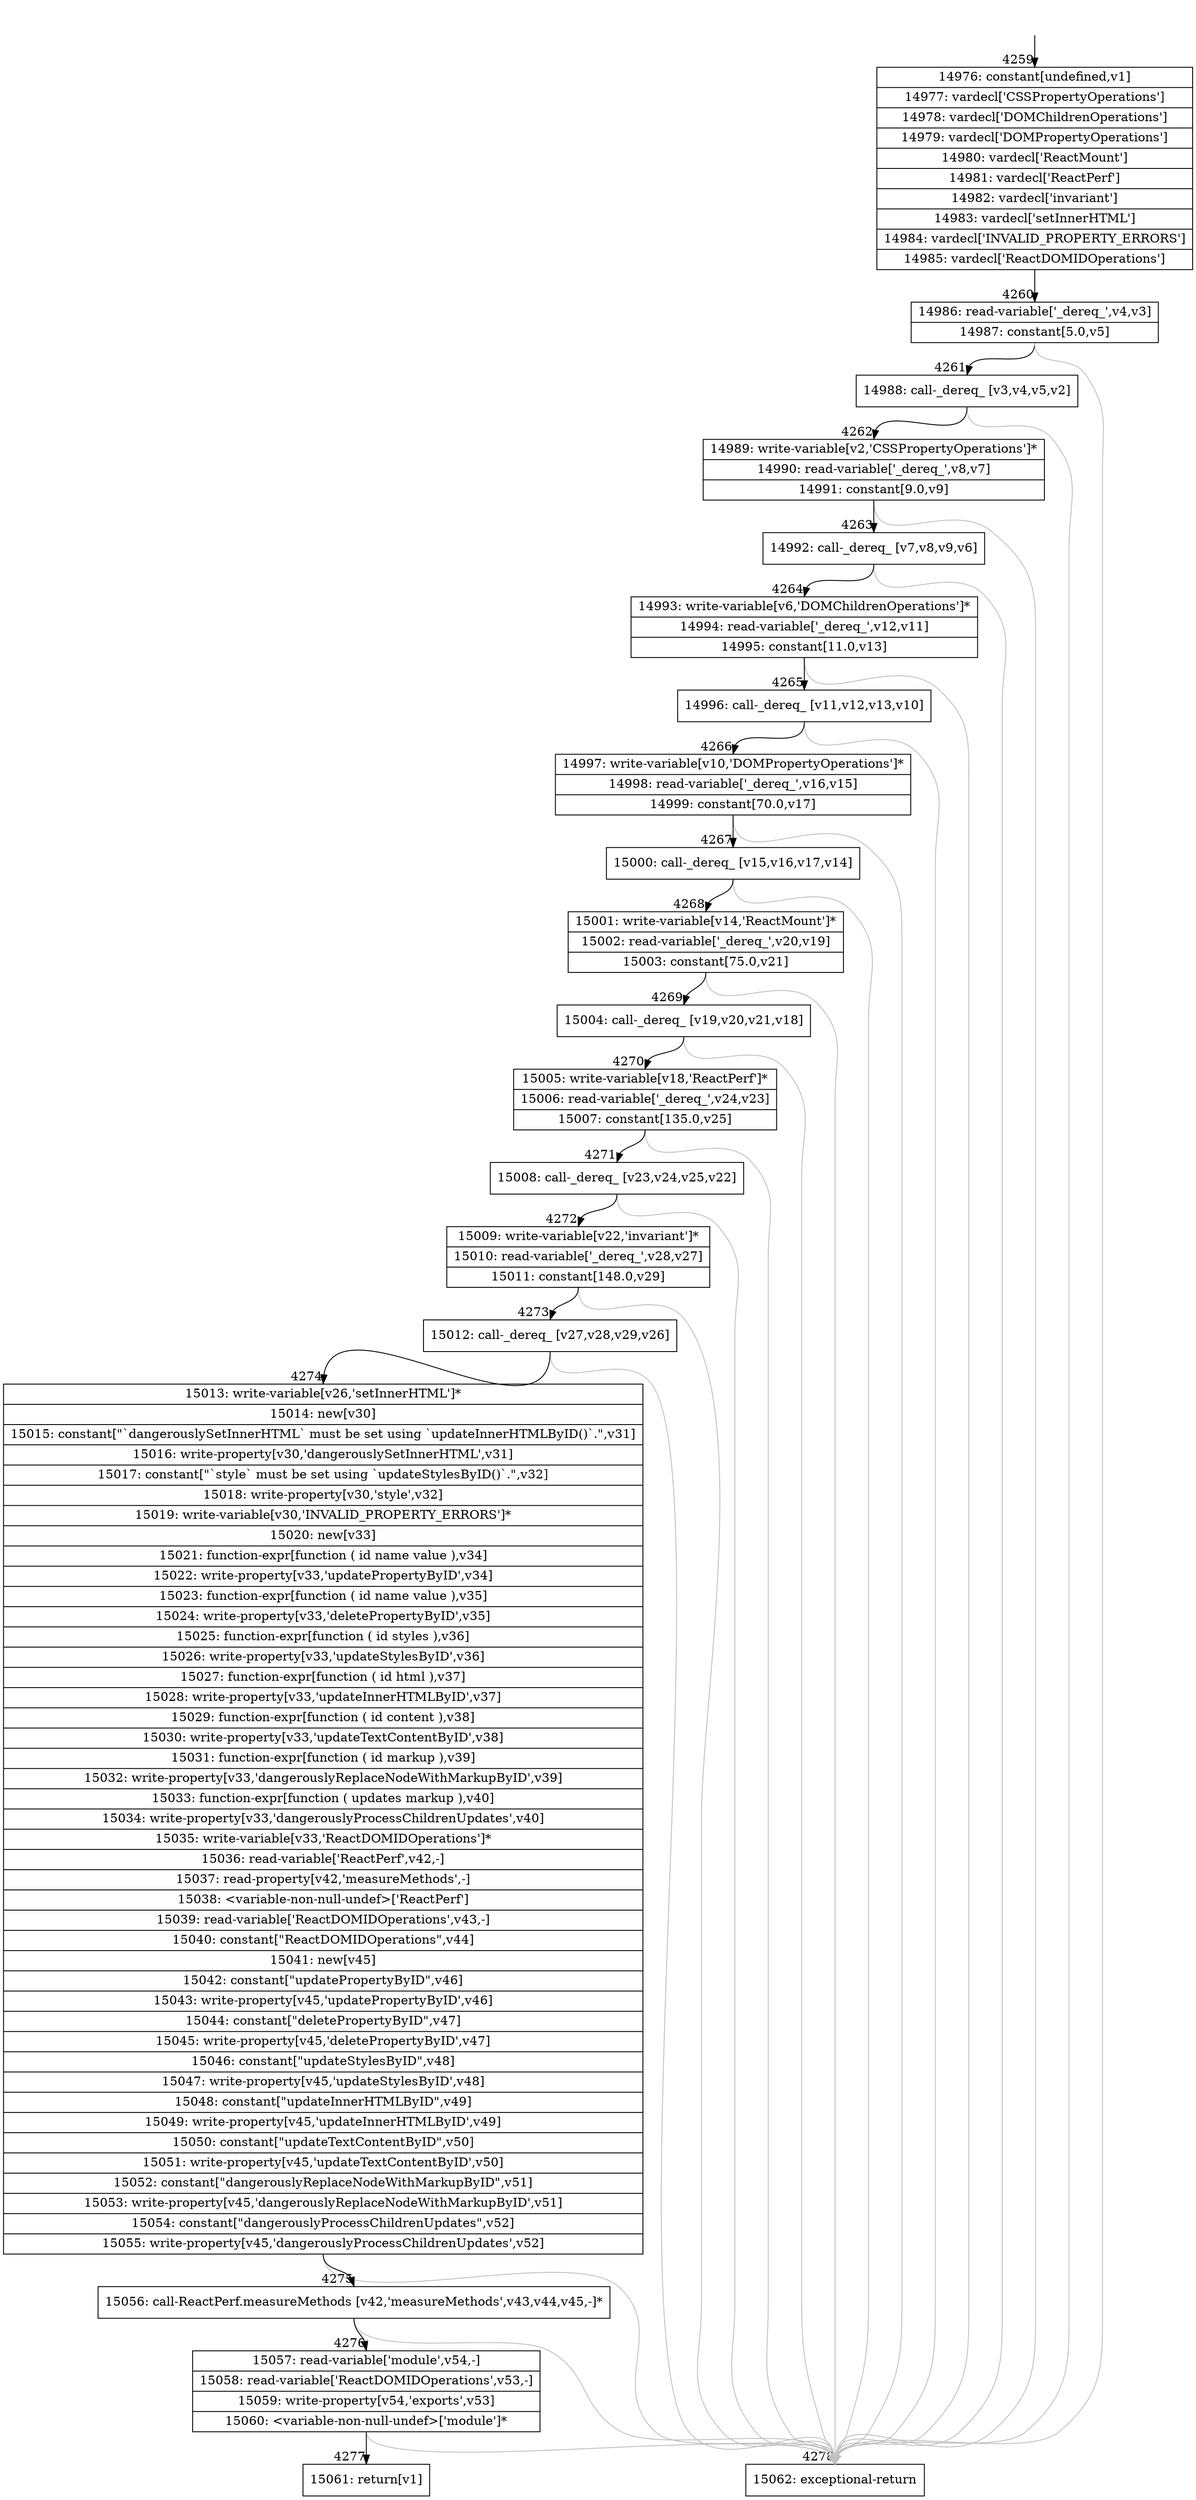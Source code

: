digraph {
rankdir="TD"
BB_entry281[shape=none,label=""];
BB_entry281 -> BB4259 [tailport=s, headport=n, headlabel="    4259"]
BB4259 [shape=record label="{14976: constant[undefined,v1]|14977: vardecl['CSSPropertyOperations']|14978: vardecl['DOMChildrenOperations']|14979: vardecl['DOMPropertyOperations']|14980: vardecl['ReactMount']|14981: vardecl['ReactPerf']|14982: vardecl['invariant']|14983: vardecl['setInnerHTML']|14984: vardecl['INVALID_PROPERTY_ERRORS']|14985: vardecl['ReactDOMIDOperations']}" ] 
BB4259 -> BB4260 [tailport=s, headport=n, headlabel="      4260"]
BB4260 [shape=record label="{14986: read-variable['_dereq_',v4,v3]|14987: constant[5.0,v5]}" ] 
BB4260 -> BB4261 [tailport=s, headport=n, headlabel="      4261"]
BB4260 -> BB4278 [tailport=s, headport=n, color=gray, headlabel="      4278"]
BB4261 [shape=record label="{14988: call-_dereq_ [v3,v4,v5,v2]}" ] 
BB4261 -> BB4262 [tailport=s, headport=n, headlabel="      4262"]
BB4261 -> BB4278 [tailport=s, headport=n, color=gray]
BB4262 [shape=record label="{14989: write-variable[v2,'CSSPropertyOperations']*|14990: read-variable['_dereq_',v8,v7]|14991: constant[9.0,v9]}" ] 
BB4262 -> BB4263 [tailport=s, headport=n, headlabel="      4263"]
BB4262 -> BB4278 [tailport=s, headport=n, color=gray]
BB4263 [shape=record label="{14992: call-_dereq_ [v7,v8,v9,v6]}" ] 
BB4263 -> BB4264 [tailport=s, headport=n, headlabel="      4264"]
BB4263 -> BB4278 [tailport=s, headport=n, color=gray]
BB4264 [shape=record label="{14993: write-variable[v6,'DOMChildrenOperations']*|14994: read-variable['_dereq_',v12,v11]|14995: constant[11.0,v13]}" ] 
BB4264 -> BB4265 [tailport=s, headport=n, headlabel="      4265"]
BB4264 -> BB4278 [tailport=s, headport=n, color=gray]
BB4265 [shape=record label="{14996: call-_dereq_ [v11,v12,v13,v10]}" ] 
BB4265 -> BB4266 [tailport=s, headport=n, headlabel="      4266"]
BB4265 -> BB4278 [tailport=s, headport=n, color=gray]
BB4266 [shape=record label="{14997: write-variable[v10,'DOMPropertyOperations']*|14998: read-variable['_dereq_',v16,v15]|14999: constant[70.0,v17]}" ] 
BB4266 -> BB4267 [tailport=s, headport=n, headlabel="      4267"]
BB4266 -> BB4278 [tailport=s, headport=n, color=gray]
BB4267 [shape=record label="{15000: call-_dereq_ [v15,v16,v17,v14]}" ] 
BB4267 -> BB4268 [tailport=s, headport=n, headlabel="      4268"]
BB4267 -> BB4278 [tailport=s, headport=n, color=gray]
BB4268 [shape=record label="{15001: write-variable[v14,'ReactMount']*|15002: read-variable['_dereq_',v20,v19]|15003: constant[75.0,v21]}" ] 
BB4268 -> BB4269 [tailport=s, headport=n, headlabel="      4269"]
BB4268 -> BB4278 [tailport=s, headport=n, color=gray]
BB4269 [shape=record label="{15004: call-_dereq_ [v19,v20,v21,v18]}" ] 
BB4269 -> BB4270 [tailport=s, headport=n, headlabel="      4270"]
BB4269 -> BB4278 [tailport=s, headport=n, color=gray]
BB4270 [shape=record label="{15005: write-variable[v18,'ReactPerf']*|15006: read-variable['_dereq_',v24,v23]|15007: constant[135.0,v25]}" ] 
BB4270 -> BB4271 [tailport=s, headport=n, headlabel="      4271"]
BB4270 -> BB4278 [tailport=s, headport=n, color=gray]
BB4271 [shape=record label="{15008: call-_dereq_ [v23,v24,v25,v22]}" ] 
BB4271 -> BB4272 [tailport=s, headport=n, headlabel="      4272"]
BB4271 -> BB4278 [tailport=s, headport=n, color=gray]
BB4272 [shape=record label="{15009: write-variable[v22,'invariant']*|15010: read-variable['_dereq_',v28,v27]|15011: constant[148.0,v29]}" ] 
BB4272 -> BB4273 [tailport=s, headport=n, headlabel="      4273"]
BB4272 -> BB4278 [tailport=s, headport=n, color=gray]
BB4273 [shape=record label="{15012: call-_dereq_ [v27,v28,v29,v26]}" ] 
BB4273 -> BB4274 [tailport=s, headport=n, headlabel="      4274"]
BB4273 -> BB4278 [tailport=s, headport=n, color=gray]
BB4274 [shape=record label="{15013: write-variable[v26,'setInnerHTML']*|15014: new[v30]|15015: constant[\"`dangerouslySetInnerHTML` must be set using `updateInnerHTMLByID()`.\",v31]|15016: write-property[v30,'dangerouslySetInnerHTML',v31]|15017: constant[\"`style` must be set using `updateStylesByID()`.\",v32]|15018: write-property[v30,'style',v32]|15019: write-variable[v30,'INVALID_PROPERTY_ERRORS']*|15020: new[v33]|15021: function-expr[function ( id name value ),v34]|15022: write-property[v33,'updatePropertyByID',v34]|15023: function-expr[function ( id name value ),v35]|15024: write-property[v33,'deletePropertyByID',v35]|15025: function-expr[function ( id styles ),v36]|15026: write-property[v33,'updateStylesByID',v36]|15027: function-expr[function ( id html ),v37]|15028: write-property[v33,'updateInnerHTMLByID',v37]|15029: function-expr[function ( id content ),v38]|15030: write-property[v33,'updateTextContentByID',v38]|15031: function-expr[function ( id markup ),v39]|15032: write-property[v33,'dangerouslyReplaceNodeWithMarkupByID',v39]|15033: function-expr[function ( updates markup ),v40]|15034: write-property[v33,'dangerouslyProcessChildrenUpdates',v40]|15035: write-variable[v33,'ReactDOMIDOperations']*|15036: read-variable['ReactPerf',v42,-]|15037: read-property[v42,'measureMethods',-]|15038: \<variable-non-null-undef\>['ReactPerf']|15039: read-variable['ReactDOMIDOperations',v43,-]|15040: constant[\"ReactDOMIDOperations\",v44]|15041: new[v45]|15042: constant[\"updatePropertyByID\",v46]|15043: write-property[v45,'updatePropertyByID',v46]|15044: constant[\"deletePropertyByID\",v47]|15045: write-property[v45,'deletePropertyByID',v47]|15046: constant[\"updateStylesByID\",v48]|15047: write-property[v45,'updateStylesByID',v48]|15048: constant[\"updateInnerHTMLByID\",v49]|15049: write-property[v45,'updateInnerHTMLByID',v49]|15050: constant[\"updateTextContentByID\",v50]|15051: write-property[v45,'updateTextContentByID',v50]|15052: constant[\"dangerouslyReplaceNodeWithMarkupByID\",v51]|15053: write-property[v45,'dangerouslyReplaceNodeWithMarkupByID',v51]|15054: constant[\"dangerouslyProcessChildrenUpdates\",v52]|15055: write-property[v45,'dangerouslyProcessChildrenUpdates',v52]}" ] 
BB4274 -> BB4275 [tailport=s, headport=n, headlabel="      4275"]
BB4274 -> BB4278 [tailport=s, headport=n, color=gray]
BB4275 [shape=record label="{15056: call-ReactPerf.measureMethods [v42,'measureMethods',v43,v44,v45,-]*}" ] 
BB4275 -> BB4276 [tailport=s, headport=n, headlabel="      4276"]
BB4275 -> BB4278 [tailport=s, headport=n, color=gray]
BB4276 [shape=record label="{15057: read-variable['module',v54,-]|15058: read-variable['ReactDOMIDOperations',v53,-]|15059: write-property[v54,'exports',v53]|15060: \<variable-non-null-undef\>['module']*}" ] 
BB4276 -> BB4277 [tailport=s, headport=n, headlabel="      4277"]
BB4276 -> BB4278 [tailport=s, headport=n, color=gray]
BB4277 [shape=record label="{15061: return[v1]}" ] 
BB4278 [shape=record label="{15062: exceptional-return}" ] 
//#$~ 8133
}
